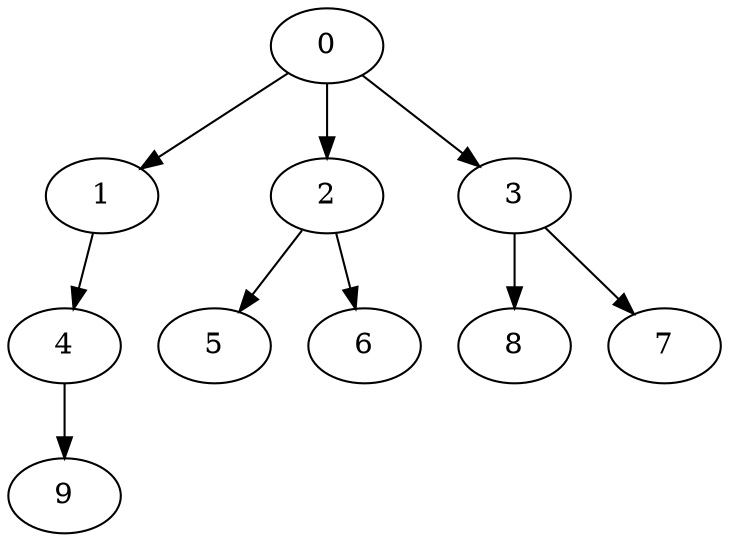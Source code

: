 digraph "OutTree-Unbalanced-MaxBf-3_Nodes_10_CCR_1.96_WeightType_Random_GB" {
	graph ["Duplicate states"=0,
		GraphType=Unknown,
		"Max states in OPEN"=0,
		Modes="120000ms; topo-ordered tasks, ; Pruning: task equivalence, fixed order ready list, ; F-value: ; Optimisation: best schedule length (\
SL) optimisation on equal, ",
		NumberOfTasks=10,
		"Pruned using list schedule length"=14,
		"States removed from OPEN"=0,
		TargetSystem="Homogeneous-16",
		"Time to schedule (ms)"=77,
		"Total idle time"=53,
		"Total schedule length"=26,
		"Total sequential time"=45,
		"Total states created"=61
	];
	0	["Finish time"=2,
		Processor=0,
		"Start time"=0,
		Weight=2];
	1	["Finish time"=12,
		Processor=0,
		"Start time"=2,
		Weight=10];
	0 -> 1	[Weight=13];
	2	["Finish time"=16,
		Processor=1,
		"Start time"=12,
		Weight=4];
	0 -> 2	[Weight=10];
	3	["Finish time"=21,
		Processor=2,
		"Start time"=17,
		Weight=4];
	0 -> 3	[Weight=15];
	4	["Finish time"=15,
		Processor=0,
		"Start time"=12,
		Weight=3];
	1 -> 4	[Weight=13];
	9	["Finish time"=25,
		Processor=0,
		"Start time"=15,
		Weight=10];
	4 -> 9	[Weight=7];
	5	["Finish time"=20,
		Processor=1,
		"Start time"=16,
		Weight=4];
	2 -> 5	[Weight=7];
	6	["Finish time"=23,
		Processor=1,
		"Start time"=20,
		Weight=3];
	2 -> 6	[Weight=10];
	8	["Finish time"=24,
		Processor=2,
		"Start time"=21,
		Weight=3];
	3 -> 8	[Weight=10];
	7	["Finish time"=26,
		Processor=3,
		"Start time"=24,
		Weight=2];
	3 -> 7	[Weight=3];
}

